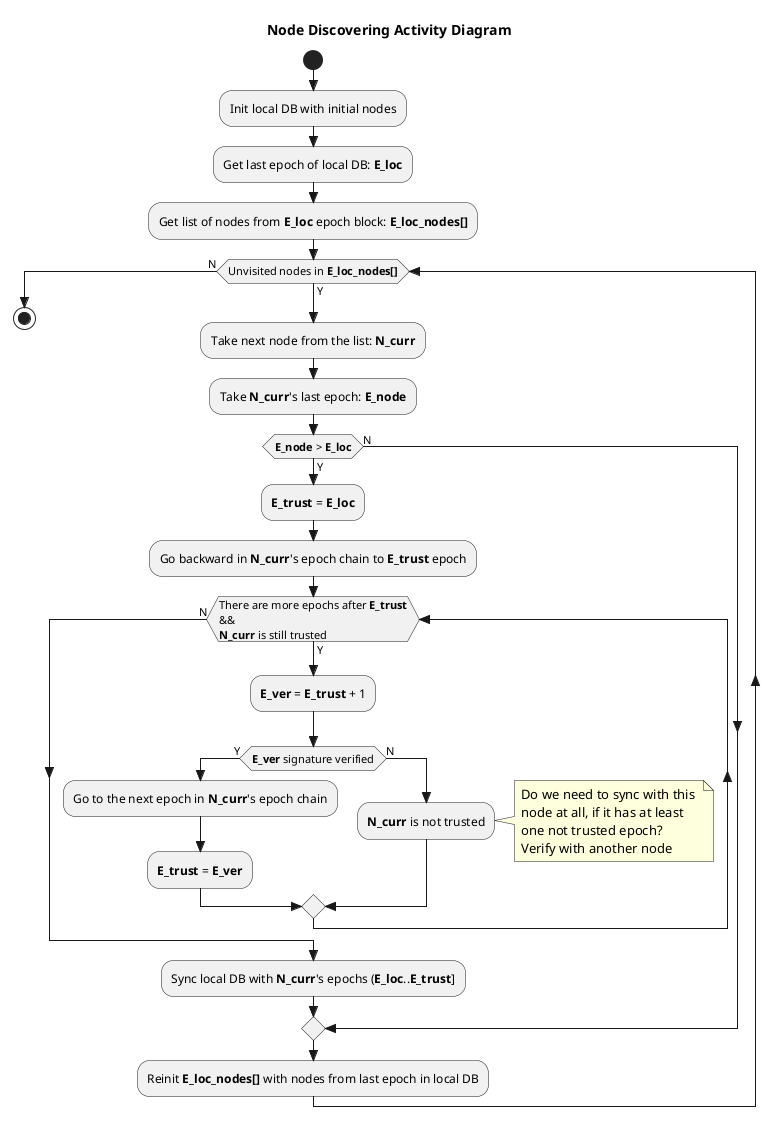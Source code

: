 @startuml Node Discovering Activity

skinparam Style strictuml
skinparam SequenceMessageAlign center
title Node Discovering Activity Diagram

start

:Init local DB with initial nodes;
:Get last epoch of local DB: **E_loc**;
:Get list of nodes from **E_loc** epoch block: **E_loc_nodes[]**;

while (Unvisited nodes in **E_loc_nodes[]**) is (Y)
    :Take next node from the list: **N_curr**;
    :Take **N_curr**'s last epoch: **E_node**;

    if (**E_node** > **E_loc**) then (Y)
        :**E_trust** = **E_loc**;
        :Go backward in **N_curr**'s epoch chain to **E_trust** epoch;
        while (There are more epochs after **E_trust**\n&&\n**N_curr** is still trusted) is (Y)
            :**E_ver** = **E_trust** + 1;
            if (**E_ver** signature verified) then (Y)
                :Go to the next epoch in **N_curr**'s epoch chain;
                :**E_trust** = **E_ver**;
            else (N)
                :**N_curr** is not trusted;
                note right
                    Do we need to sync with this 
                    node at all, if it has at least 
                    one not trusted epoch?
                    Verify with another node
                end note
            endif
        endwhile (N)
            :Sync local DB with **N_curr**'s epochs (**E_loc**..**E_trust**];
    else (N)
    endif

    :Reinit **E_loc_nodes[]** with nodes from last epoch in local DB;

endwhile (N)
    stop

stop

@enduml